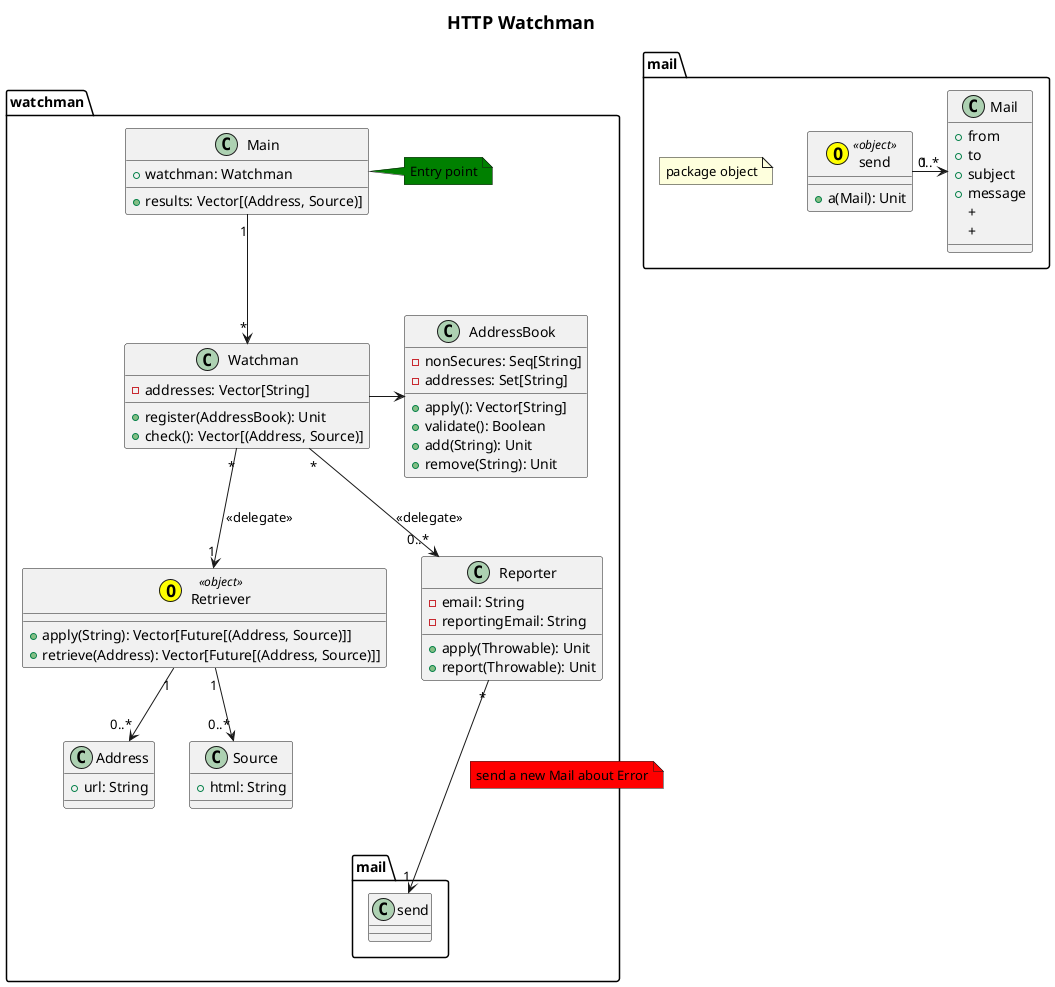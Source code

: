 @startuml
title <size: 18> HTTP Watchman </size>

package watchman {

class Watchman {
- addresses: Vector[String]
+ register(AddressBook): Unit
+ check(): Vector[(Address, Source)]
}

class AddressBook {
- nonSecures: Seq[String]
- addresses: Set[String]
+ apply(): Vector[String]
+ validate(): Boolean
+ add(String): Unit
+ remove(String): Unit
}

class Retriever <<(O,Yellow) object>> {
+ apply(String): Vector[Future[(Address, Source)]]
+ retrieve(Address): Vector[Future[(Address, Source)]]
}

class Address {
+ url: String
}

class Source {
+ html: String
}

class Reporter {
- email: String
- reportingEmail: String
+ apply(Throwable): Unit
+ report(Throwable): Unit
}

class Main {
+ watchman: Watchman
+ results: Vector[(Address, Source)]
}
note right #green : Entry point

Watchman -> AddressBook
Watchman "*" --> "1" Retriever : <<delegate>>
Retriever "1" --> "0..*" Address
Retriever "1" --> "0..*" Source
Watchman "*" --> "0..*" Reporter : <<delegate>>
Reporter "*" ---> "1" mail.send
note on link #red : send a new Mail about Error
Main "1" --> "*" Watchman

}


package "mail" {
note "package object" as FN

class send <<(O, Yellow) object>> {
+ a(Mail): Unit
}

class Mail {
+ from
+ to
+ subject
+ message
+
+
}

send "1" -> "0..*" Mail
}

@enduml